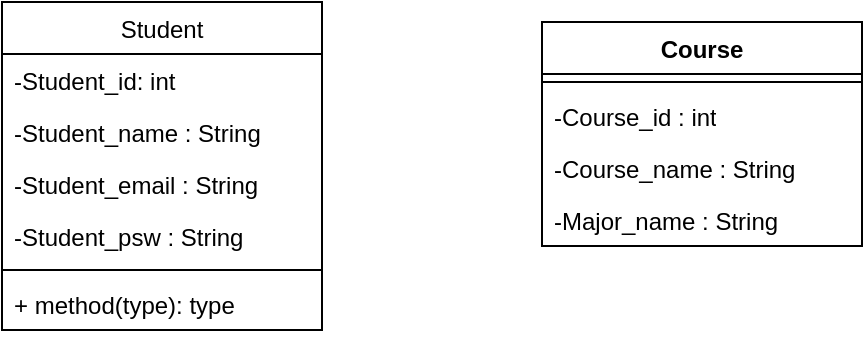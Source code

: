 <mxfile version="24.4.4" type="github">
  <diagram name="Page-1" id="ERvp9Ta3uQa6LQIffB7K">
    <mxGraphModel dx="1761" dy="482" grid="1" gridSize="10" guides="1" tooltips="1" connect="1" arrows="1" fold="1" page="1" pageScale="1" pageWidth="850" pageHeight="1100" math="0" shadow="0">
      <root>
        <mxCell id="0" />
        <mxCell id="1" parent="0" />
        <mxCell id="ndrkKX6MSdZ8Jp27FFgs-25" value="&lt;span style=&quot;font-weight: 400;&quot;&gt;Student&lt;/span&gt;" style="swimlane;fontStyle=1;align=center;verticalAlign=top;childLayout=stackLayout;horizontal=1;startSize=26;horizontalStack=0;resizeParent=1;resizeParentMax=0;resizeLast=0;collapsible=1;marginBottom=0;whiteSpace=wrap;html=1;" parent="1" vertex="1">
          <mxGeometry x="-790" y="30" width="160" height="164" as="geometry" />
        </mxCell>
        <mxCell id="ndrkKX6MSdZ8Jp27FFgs-26" value="-Student_id: int" style="text;strokeColor=none;fillColor=none;align=left;verticalAlign=top;spacingLeft=4;spacingRight=4;overflow=hidden;rotatable=0;points=[[0,0.5],[1,0.5]];portConstraint=eastwest;whiteSpace=wrap;html=1;" parent="ndrkKX6MSdZ8Jp27FFgs-25" vertex="1">
          <mxGeometry y="26" width="160" height="26" as="geometry" />
        </mxCell>
        <mxCell id="ndrkKX6MSdZ8Jp27FFgs-29" value="-Student_name : String" style="text;strokeColor=none;fillColor=none;align=left;verticalAlign=top;spacingLeft=4;spacingRight=4;overflow=hidden;rotatable=0;points=[[0,0.5],[1,0.5]];portConstraint=eastwest;whiteSpace=wrap;html=1;" parent="ndrkKX6MSdZ8Jp27FFgs-25" vertex="1">
          <mxGeometry y="52" width="160" height="26" as="geometry" />
        </mxCell>
        <mxCell id="ndrkKX6MSdZ8Jp27FFgs-30" value="-Student_email : String" style="text;strokeColor=none;fillColor=none;align=left;verticalAlign=top;spacingLeft=4;spacingRight=4;overflow=hidden;rotatable=0;points=[[0,0.5],[1,0.5]];portConstraint=eastwest;whiteSpace=wrap;html=1;" parent="ndrkKX6MSdZ8Jp27FFgs-25" vertex="1">
          <mxGeometry y="78" width="160" height="26" as="geometry" />
        </mxCell>
        <mxCell id="ndrkKX6MSdZ8Jp27FFgs-31" value="-Student_psw : String&lt;div&gt;&lt;br&gt;&lt;/div&gt;" style="text;strokeColor=none;fillColor=none;align=left;verticalAlign=top;spacingLeft=4;spacingRight=4;overflow=hidden;rotatable=0;points=[[0,0.5],[1,0.5]];portConstraint=eastwest;whiteSpace=wrap;html=1;" parent="ndrkKX6MSdZ8Jp27FFgs-25" vertex="1">
          <mxGeometry y="104" width="160" height="26" as="geometry" />
        </mxCell>
        <mxCell id="ndrkKX6MSdZ8Jp27FFgs-27" value="" style="line;strokeWidth=1;fillColor=none;align=left;verticalAlign=middle;spacingTop=-1;spacingLeft=3;spacingRight=3;rotatable=0;labelPosition=right;points=[];portConstraint=eastwest;strokeColor=inherit;" parent="ndrkKX6MSdZ8Jp27FFgs-25" vertex="1">
          <mxGeometry y="130" width="160" height="8" as="geometry" />
        </mxCell>
        <mxCell id="ndrkKX6MSdZ8Jp27FFgs-28" value="+ method(type): type" style="text;strokeColor=none;fillColor=none;align=left;verticalAlign=top;spacingLeft=4;spacingRight=4;overflow=hidden;rotatable=0;points=[[0,0.5],[1,0.5]];portConstraint=eastwest;whiteSpace=wrap;html=1;" parent="ndrkKX6MSdZ8Jp27FFgs-25" vertex="1">
          <mxGeometry y="138" width="160" height="26" as="geometry" />
        </mxCell>
        <mxCell id="ndrkKX6MSdZ8Jp27FFgs-32" value="Course" style="swimlane;fontStyle=1;align=center;verticalAlign=top;childLayout=stackLayout;horizontal=1;startSize=26;horizontalStack=0;resizeParent=1;resizeParentMax=0;resizeLast=0;collapsible=1;marginBottom=0;whiteSpace=wrap;html=1;" parent="1" vertex="1">
          <mxGeometry x="-520" y="40" width="160" height="112" as="geometry" />
        </mxCell>
        <mxCell id="ndrkKX6MSdZ8Jp27FFgs-34" value="" style="line;strokeWidth=1;fillColor=none;align=left;verticalAlign=middle;spacingTop=-1;spacingLeft=3;spacingRight=3;rotatable=0;labelPosition=right;points=[];portConstraint=eastwest;strokeColor=inherit;" parent="ndrkKX6MSdZ8Jp27FFgs-32" vertex="1">
          <mxGeometry y="26" width="160" height="8" as="geometry" />
        </mxCell>
        <mxCell id="ndrkKX6MSdZ8Jp27FFgs-35" value="-Course_id : int" style="text;strokeColor=none;fillColor=none;align=left;verticalAlign=top;spacingLeft=4;spacingRight=4;overflow=hidden;rotatable=0;points=[[0,0.5],[1,0.5]];portConstraint=eastwest;whiteSpace=wrap;html=1;" parent="ndrkKX6MSdZ8Jp27FFgs-32" vertex="1">
          <mxGeometry y="34" width="160" height="26" as="geometry" />
        </mxCell>
        <mxCell id="ghXSJ-g0MUDn5HHdjFPn-3" value="-Course_name : String" style="text;strokeColor=none;fillColor=none;align=left;verticalAlign=top;spacingLeft=4;spacingRight=4;overflow=hidden;rotatable=0;points=[[0,0.5],[1,0.5]];portConstraint=eastwest;whiteSpace=wrap;html=1;" vertex="1" parent="ndrkKX6MSdZ8Jp27FFgs-32">
          <mxGeometry y="60" width="160" height="26" as="geometry" />
        </mxCell>
        <mxCell id="ghXSJ-g0MUDn5HHdjFPn-4" value="-Major_name : String" style="text;strokeColor=none;fillColor=none;align=left;verticalAlign=top;spacingLeft=4;spacingRight=4;overflow=hidden;rotatable=0;points=[[0,0.5],[1,0.5]];portConstraint=eastwest;whiteSpace=wrap;html=1;" vertex="1" parent="ndrkKX6MSdZ8Jp27FFgs-32">
          <mxGeometry y="86" width="160" height="26" as="geometry" />
        </mxCell>
      </root>
    </mxGraphModel>
  </diagram>
</mxfile>
